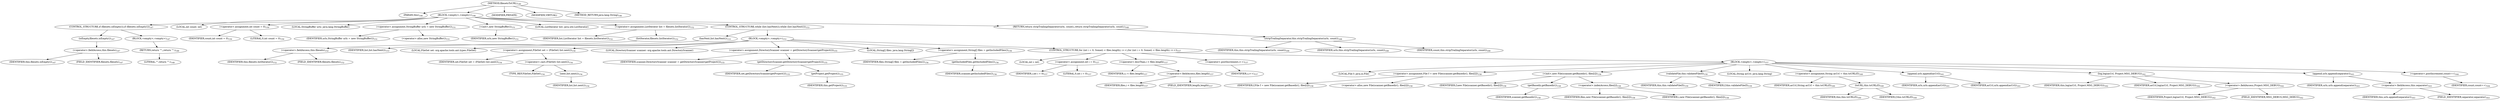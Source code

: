 digraph "filesetsToURL" {  
"140" [label = <(METHOD,filesetsToURL)<SUB>146</SUB>> ]
"14" [label = <(PARAM,this)<SUB>146</SUB>> ]
"141" [label = <(BLOCK,&lt;empty&gt;,&lt;empty&gt;)<SUB>146</SUB>> ]
"142" [label = <(CONTROL_STRUCTURE,if (filesets.isEmpty()),if (filesets.isEmpty()))<SUB>147</SUB>> ]
"143" [label = <(isEmpty,filesets.isEmpty())<SUB>147</SUB>> ]
"144" [label = <(&lt;operator&gt;.fieldAccess,this.filesets)<SUB>147</SUB>> ]
"145" [label = <(IDENTIFIER,this,filesets.isEmpty())<SUB>147</SUB>> ]
"146" [label = <(FIELD_IDENTIFIER,filesets,filesets)<SUB>147</SUB>> ]
"147" [label = <(BLOCK,&lt;empty&gt;,&lt;empty&gt;)<SUB>147</SUB>> ]
"148" [label = <(RETURN,return &quot;&quot;;,return &quot;&quot;;)<SUB>148</SUB>> ]
"149" [label = <(LITERAL,&quot;&quot;,return &quot;&quot;;)<SUB>148</SUB>> ]
"150" [label = <(LOCAL,int count: int)> ]
"151" [label = <(&lt;operator&gt;.assignment,int count = 0)<SUB>150</SUB>> ]
"152" [label = <(IDENTIFIER,count,int count = 0)<SUB>150</SUB>> ]
"153" [label = <(LITERAL,0,int count = 0)<SUB>150</SUB>> ]
"12" [label = <(LOCAL,StringBuffer urls: java.lang.StringBuffer)> ]
"154" [label = <(&lt;operator&gt;.assignment,StringBuffer urls = new StringBuffer())<SUB>151</SUB>> ]
"155" [label = <(IDENTIFIER,urls,StringBuffer urls = new StringBuffer())<SUB>151</SUB>> ]
"156" [label = <(&lt;operator&gt;.alloc,new StringBuffer())<SUB>151</SUB>> ]
"157" [label = <(&lt;init&gt;,new StringBuffer())<SUB>151</SUB>> ]
"11" [label = <(IDENTIFIER,urls,new StringBuffer())<SUB>151</SUB>> ]
"158" [label = <(LOCAL,ListIterator list: java.util.ListIterator)> ]
"159" [label = <(&lt;operator&gt;.assignment,ListIterator list = filesets.listIterator())<SUB>152</SUB>> ]
"160" [label = <(IDENTIFIER,list,ListIterator list = filesets.listIterator())<SUB>152</SUB>> ]
"161" [label = <(listIterator,filesets.listIterator())<SUB>152</SUB>> ]
"162" [label = <(&lt;operator&gt;.fieldAccess,this.filesets)<SUB>152</SUB>> ]
"163" [label = <(IDENTIFIER,this,filesets.listIterator())<SUB>152</SUB>> ]
"164" [label = <(FIELD_IDENTIFIER,filesets,filesets)<SUB>152</SUB>> ]
"165" [label = <(CONTROL_STRUCTURE,while (list.hasNext()),while (list.hasNext()))<SUB>153</SUB>> ]
"166" [label = <(hasNext,list.hasNext())<SUB>153</SUB>> ]
"167" [label = <(IDENTIFIER,list,list.hasNext())<SUB>153</SUB>> ]
"168" [label = <(BLOCK,&lt;empty&gt;,&lt;empty&gt;)<SUB>153</SUB>> ]
"169" [label = <(LOCAL,FileSet set: org.apache.tools.ant.types.FileSet)> ]
"170" [label = <(&lt;operator&gt;.assignment,FileSet set = (FileSet) list.next())<SUB>154</SUB>> ]
"171" [label = <(IDENTIFIER,set,FileSet set = (FileSet) list.next())<SUB>154</SUB>> ]
"172" [label = <(&lt;operator&gt;.cast,(FileSet) list.next())<SUB>154</SUB>> ]
"173" [label = <(TYPE_REF,FileSet,FileSet)<SUB>154</SUB>> ]
"174" [label = <(next,list.next())<SUB>154</SUB>> ]
"175" [label = <(IDENTIFIER,list,list.next())<SUB>154</SUB>> ]
"176" [label = <(LOCAL,DirectoryScanner scanner: org.apache.tools.ant.DirectoryScanner)> ]
"177" [label = <(&lt;operator&gt;.assignment,DirectoryScanner scanner = getDirectoryScanner(getProject()))<SUB>155</SUB>> ]
"178" [label = <(IDENTIFIER,scanner,DirectoryScanner scanner = getDirectoryScanner(getProject()))<SUB>155</SUB>> ]
"179" [label = <(getDirectoryScanner,getDirectoryScanner(getProject()))<SUB>155</SUB>> ]
"180" [label = <(IDENTIFIER,set,getDirectoryScanner(getProject()))<SUB>155</SUB>> ]
"181" [label = <(getProject,getProject())<SUB>155</SUB>> ]
"13" [label = <(IDENTIFIER,this,getProject())<SUB>155</SUB>> ]
"182" [label = <(LOCAL,String[] files: java.lang.String[])> ]
"183" [label = <(&lt;operator&gt;.assignment,String[] files = getIncludedFiles())<SUB>156</SUB>> ]
"184" [label = <(IDENTIFIER,files,String[] files = getIncludedFiles())<SUB>156</SUB>> ]
"185" [label = <(getIncludedFiles,getIncludedFiles())<SUB>156</SUB>> ]
"186" [label = <(IDENTIFIER,scanner,getIncludedFiles())<SUB>156</SUB>> ]
"187" [label = <(CONTROL_STRUCTURE,for (int i = 0; Some(i &lt; files.length); i++),for (int i = 0; Some(i &lt; files.length); i++))<SUB>157</SUB>> ]
"188" [label = <(LOCAL,int i: int)> ]
"189" [label = <(&lt;operator&gt;.assignment,int i = 0)<SUB>157</SUB>> ]
"190" [label = <(IDENTIFIER,i,int i = 0)<SUB>157</SUB>> ]
"191" [label = <(LITERAL,0,int i = 0)<SUB>157</SUB>> ]
"192" [label = <(&lt;operator&gt;.lessThan,i &lt; files.length)<SUB>157</SUB>> ]
"193" [label = <(IDENTIFIER,i,i &lt; files.length)<SUB>157</SUB>> ]
"194" [label = <(&lt;operator&gt;.fieldAccess,files.length)<SUB>157</SUB>> ]
"195" [label = <(IDENTIFIER,files,i &lt; files.length)<SUB>157</SUB>> ]
"196" [label = <(FIELD_IDENTIFIER,length,length)<SUB>157</SUB>> ]
"197" [label = <(&lt;operator&gt;.postIncrement,i++)<SUB>157</SUB>> ]
"198" [label = <(IDENTIFIER,i,i++)<SUB>157</SUB>> ]
"199" [label = <(BLOCK,&lt;empty&gt;,&lt;empty&gt;)<SUB>157</SUB>> ]
"16" [label = <(LOCAL,File f: java.io.File)> ]
"200" [label = <(&lt;operator&gt;.assignment,File f = new File(scanner.getBasedir(), files[i]))<SUB>158</SUB>> ]
"201" [label = <(IDENTIFIER,f,File f = new File(scanner.getBasedir(), files[i]))<SUB>158</SUB>> ]
"202" [label = <(&lt;operator&gt;.alloc,new File(scanner.getBasedir(), files[i]))<SUB>158</SUB>> ]
"203" [label = <(&lt;init&gt;,new File(scanner.getBasedir(), files[i]))<SUB>158</SUB>> ]
"15" [label = <(IDENTIFIER,f,new File(scanner.getBasedir(), files[i]))<SUB>158</SUB>> ]
"204" [label = <(getBasedir,getBasedir())<SUB>158</SUB>> ]
"205" [label = <(IDENTIFIER,scanner,getBasedir())<SUB>158</SUB>> ]
"206" [label = <(&lt;operator&gt;.indexAccess,files[i])<SUB>158</SUB>> ]
"207" [label = <(IDENTIFIER,files,new File(scanner.getBasedir(), files[i]))<SUB>158</SUB>> ]
"208" [label = <(IDENTIFIER,i,new File(scanner.getBasedir(), files[i]))<SUB>158</SUB>> ]
"209" [label = <(validateFile,this.validateFile(f))<SUB>159</SUB>> ]
"17" [label = <(IDENTIFIER,this,this.validateFile(f))<SUB>159</SUB>> ]
"210" [label = <(IDENTIFIER,f,this.validateFile(f))<SUB>159</SUB>> ]
"211" [label = <(LOCAL,String asUrl: java.lang.String)> ]
"212" [label = <(&lt;operator&gt;.assignment,String asUrl = this.toURL(f))<SUB>160</SUB>> ]
"213" [label = <(IDENTIFIER,asUrl,String asUrl = this.toURL(f))<SUB>160</SUB>> ]
"214" [label = <(toURL,this.toURL(f))<SUB>160</SUB>> ]
"18" [label = <(IDENTIFIER,this,this.toURL(f))<SUB>160</SUB>> ]
"215" [label = <(IDENTIFIER,f,this.toURL(f))<SUB>160</SUB>> ]
"216" [label = <(append,urls.append(asUrl))<SUB>161</SUB>> ]
"217" [label = <(IDENTIFIER,urls,urls.append(asUrl))<SUB>161</SUB>> ]
"218" [label = <(IDENTIFIER,asUrl,urls.append(asUrl))<SUB>161</SUB>> ]
"219" [label = <(log,log(asUrl, Project.MSG_DEBUG))<SUB>162</SUB>> ]
"19" [label = <(IDENTIFIER,this,log(asUrl, Project.MSG_DEBUG))<SUB>162</SUB>> ]
"220" [label = <(IDENTIFIER,asUrl,log(asUrl, Project.MSG_DEBUG))<SUB>162</SUB>> ]
"221" [label = <(&lt;operator&gt;.fieldAccess,Project.MSG_DEBUG)<SUB>162</SUB>> ]
"222" [label = <(IDENTIFIER,Project,log(asUrl, Project.MSG_DEBUG))<SUB>162</SUB>> ]
"223" [label = <(FIELD_IDENTIFIER,MSG_DEBUG,MSG_DEBUG)<SUB>162</SUB>> ]
"224" [label = <(append,urls.append(separator))<SUB>163</SUB>> ]
"225" [label = <(IDENTIFIER,urls,urls.append(separator))<SUB>163</SUB>> ]
"226" [label = <(&lt;operator&gt;.fieldAccess,this.separator)<SUB>163</SUB>> ]
"227" [label = <(IDENTIFIER,this,urls.append(separator))<SUB>163</SUB>> ]
"228" [label = <(FIELD_IDENTIFIER,separator,separator)<SUB>163</SUB>> ]
"229" [label = <(&lt;operator&gt;.postIncrement,count++)<SUB>164</SUB>> ]
"230" [label = <(IDENTIFIER,count,count++)<SUB>164</SUB>> ]
"231" [label = <(RETURN,return stripTrailingSeparator(urls, count);,return stripTrailingSeparator(urls, count);)<SUB>168</SUB>> ]
"232" [label = <(stripTrailingSeparator,this.stripTrailingSeparator(urls, count))<SUB>168</SUB>> ]
"20" [label = <(IDENTIFIER,this,this.stripTrailingSeparator(urls, count))<SUB>168</SUB>> ]
"233" [label = <(IDENTIFIER,urls,this.stripTrailingSeparator(urls, count))<SUB>168</SUB>> ]
"234" [label = <(IDENTIFIER,count,this.stripTrailingSeparator(urls, count))<SUB>168</SUB>> ]
"235" [label = <(MODIFIER,PRIVATE)> ]
"236" [label = <(MODIFIER,VIRTUAL)> ]
"237" [label = <(METHOD_RETURN,java.lang.String)<SUB>146</SUB>> ]
  "140" -> "14" 
  "140" -> "141" 
  "140" -> "235" 
  "140" -> "236" 
  "140" -> "237" 
  "141" -> "142" 
  "141" -> "150" 
  "141" -> "151" 
  "141" -> "12" 
  "141" -> "154" 
  "141" -> "157" 
  "141" -> "158" 
  "141" -> "159" 
  "141" -> "165" 
  "141" -> "231" 
  "142" -> "143" 
  "142" -> "147" 
  "143" -> "144" 
  "144" -> "145" 
  "144" -> "146" 
  "147" -> "148" 
  "148" -> "149" 
  "151" -> "152" 
  "151" -> "153" 
  "154" -> "155" 
  "154" -> "156" 
  "157" -> "11" 
  "159" -> "160" 
  "159" -> "161" 
  "161" -> "162" 
  "162" -> "163" 
  "162" -> "164" 
  "165" -> "166" 
  "165" -> "168" 
  "166" -> "167" 
  "168" -> "169" 
  "168" -> "170" 
  "168" -> "176" 
  "168" -> "177" 
  "168" -> "182" 
  "168" -> "183" 
  "168" -> "187" 
  "170" -> "171" 
  "170" -> "172" 
  "172" -> "173" 
  "172" -> "174" 
  "174" -> "175" 
  "177" -> "178" 
  "177" -> "179" 
  "179" -> "180" 
  "179" -> "181" 
  "181" -> "13" 
  "183" -> "184" 
  "183" -> "185" 
  "185" -> "186" 
  "187" -> "188" 
  "187" -> "189" 
  "187" -> "192" 
  "187" -> "197" 
  "187" -> "199" 
  "189" -> "190" 
  "189" -> "191" 
  "192" -> "193" 
  "192" -> "194" 
  "194" -> "195" 
  "194" -> "196" 
  "197" -> "198" 
  "199" -> "16" 
  "199" -> "200" 
  "199" -> "203" 
  "199" -> "209" 
  "199" -> "211" 
  "199" -> "212" 
  "199" -> "216" 
  "199" -> "219" 
  "199" -> "224" 
  "199" -> "229" 
  "200" -> "201" 
  "200" -> "202" 
  "203" -> "15" 
  "203" -> "204" 
  "203" -> "206" 
  "204" -> "205" 
  "206" -> "207" 
  "206" -> "208" 
  "209" -> "17" 
  "209" -> "210" 
  "212" -> "213" 
  "212" -> "214" 
  "214" -> "18" 
  "214" -> "215" 
  "216" -> "217" 
  "216" -> "218" 
  "219" -> "19" 
  "219" -> "220" 
  "219" -> "221" 
  "221" -> "222" 
  "221" -> "223" 
  "224" -> "225" 
  "224" -> "226" 
  "226" -> "227" 
  "226" -> "228" 
  "229" -> "230" 
  "231" -> "232" 
  "232" -> "20" 
  "232" -> "233" 
  "232" -> "234" 
}
